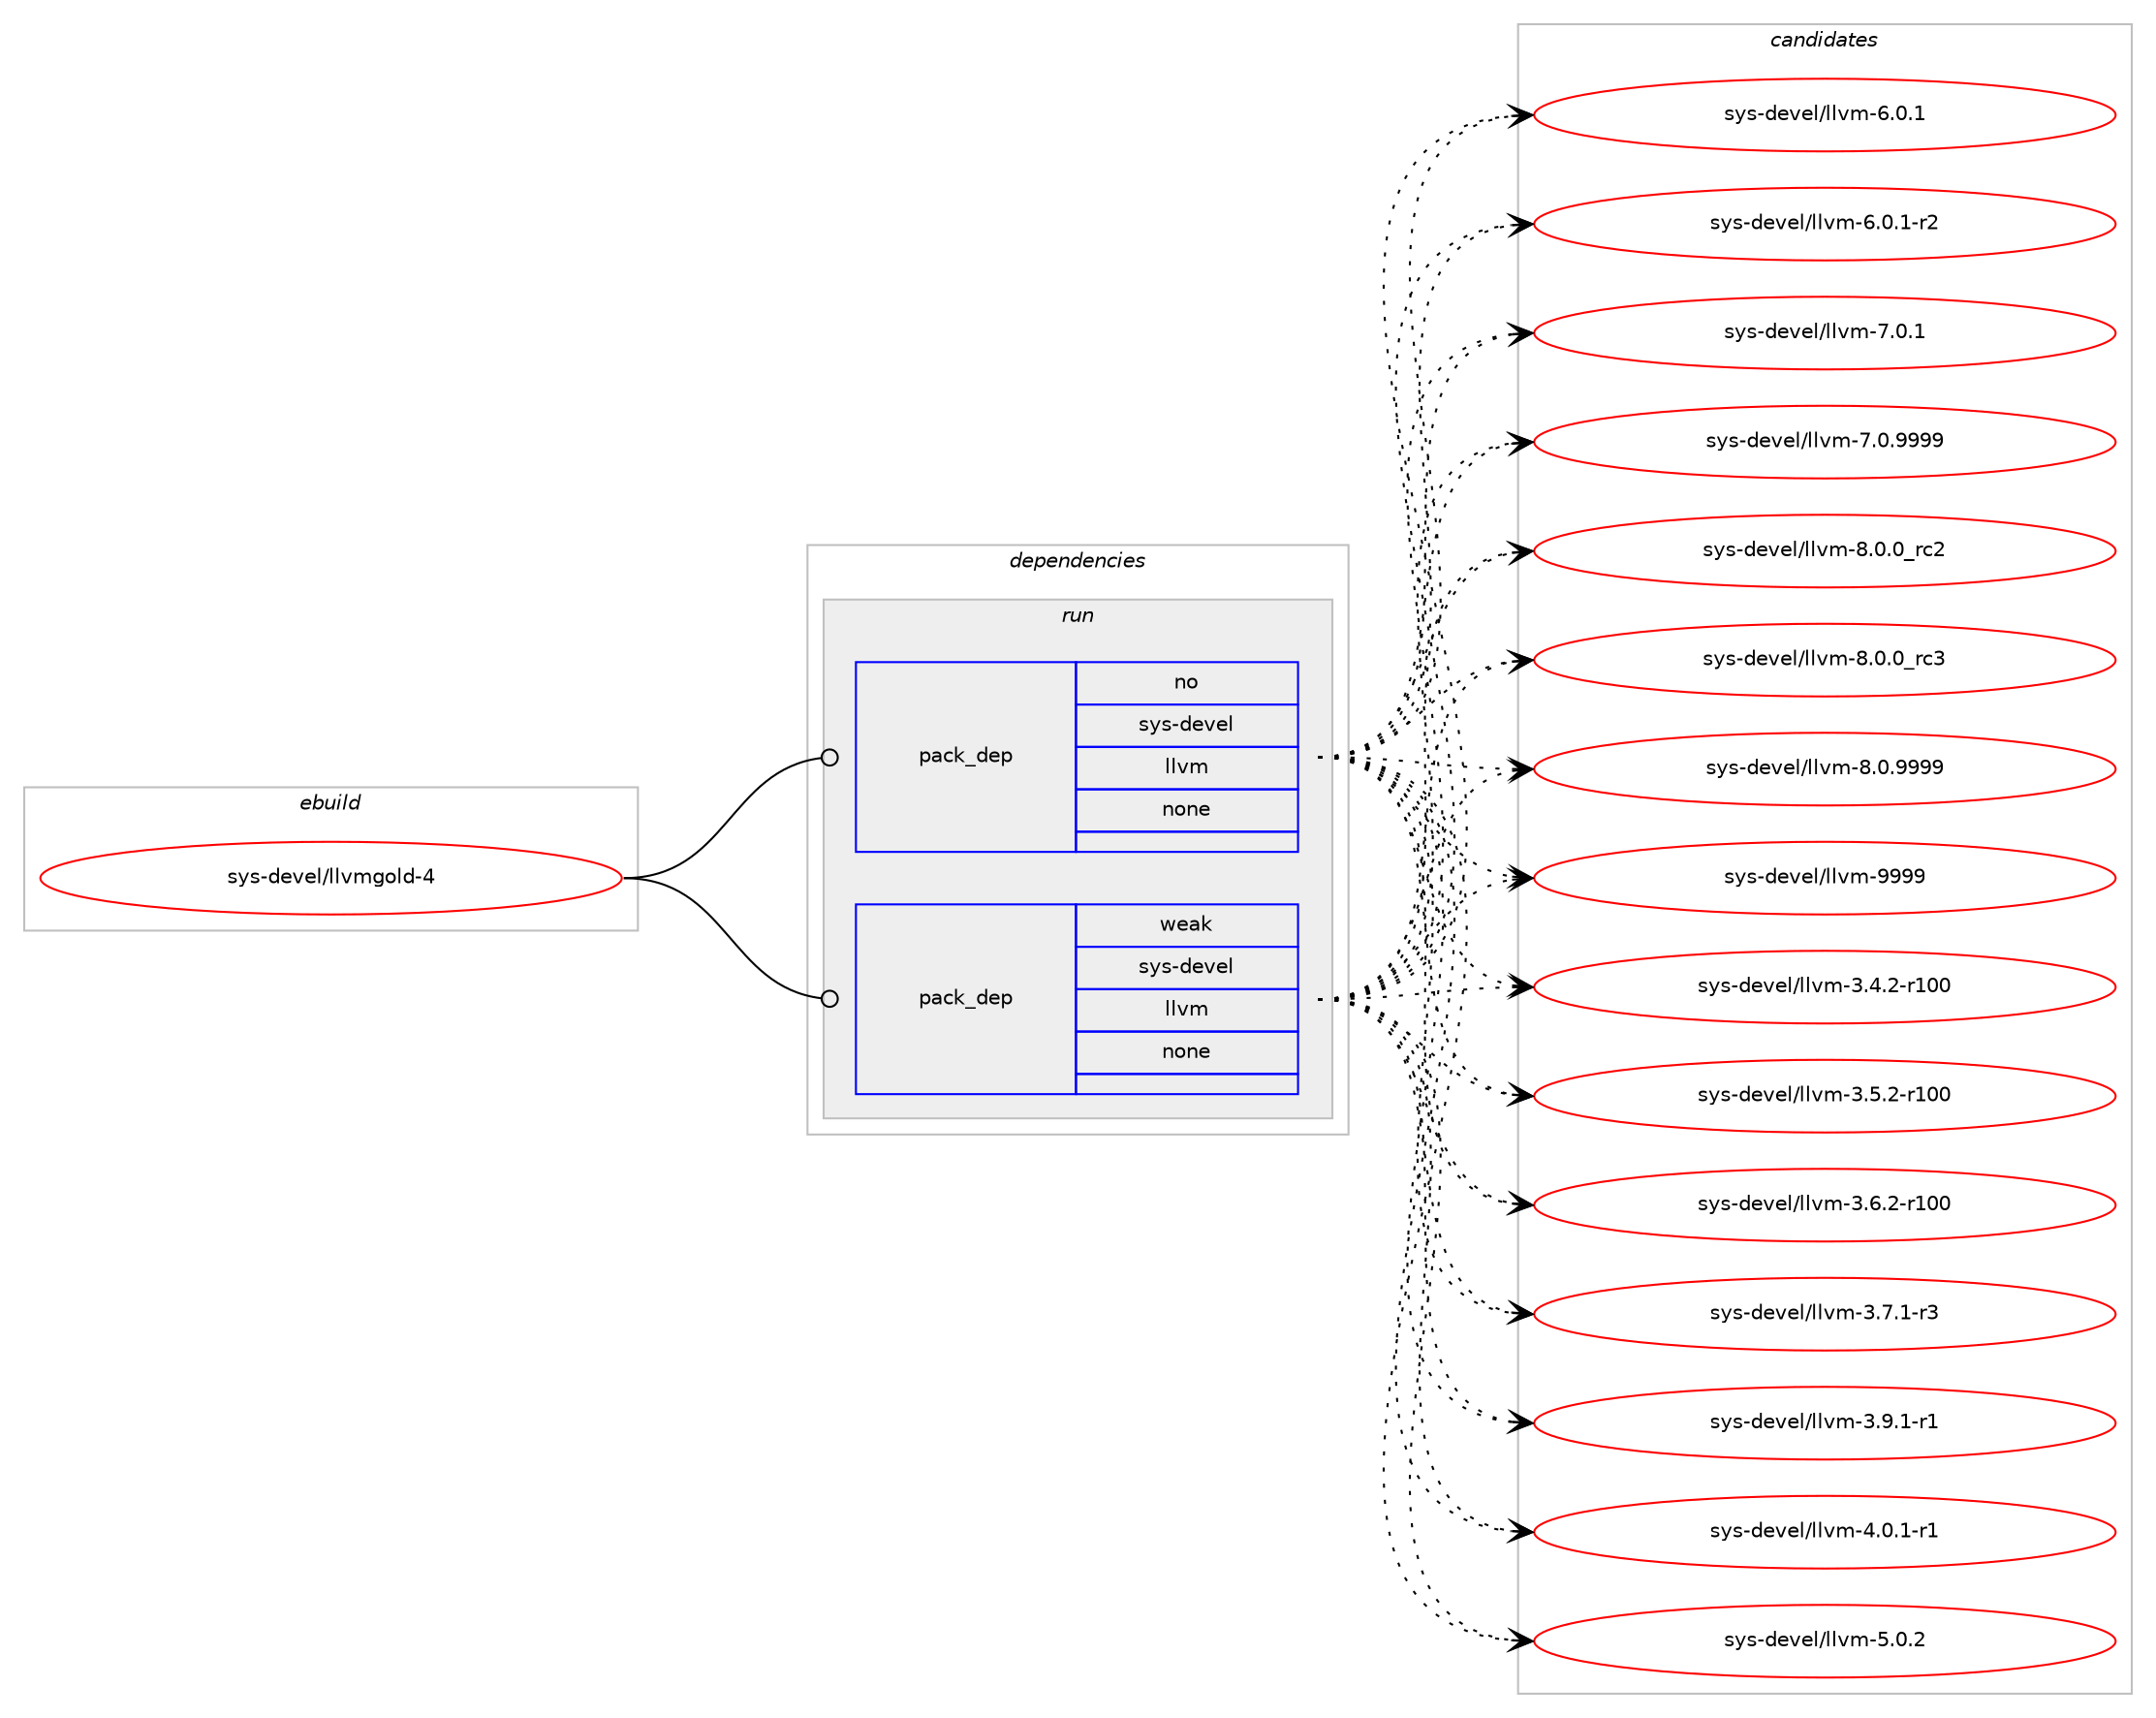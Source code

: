 digraph prolog {

# *************
# Graph options
# *************

newrank=true;
concentrate=true;
compound=true;
graph [rankdir=LR,fontname=Helvetica,fontsize=10,ranksep=1.5];#, ranksep=2.5, nodesep=0.2];
edge  [arrowhead=vee];
node  [fontname=Helvetica,fontsize=10];

# **********
# The ebuild
# **********

subgraph cluster_leftcol {
color=gray;
rank=same;
label=<<i>ebuild</i>>;
id [label="sys-devel/llvmgold-4", color=red, width=4, href="../sys-devel/llvmgold-4.svg"];
}

# ****************
# The dependencies
# ****************

subgraph cluster_midcol {
color=gray;
label=<<i>dependencies</i>>;
subgraph cluster_compile {
fillcolor="#eeeeee";
style=filled;
label=<<i>compile</i>>;
}
subgraph cluster_compileandrun {
fillcolor="#eeeeee";
style=filled;
label=<<i>compile and run</i>>;
}
subgraph cluster_run {
fillcolor="#eeeeee";
style=filled;
label=<<i>run</i>>;
subgraph pack1241451 {
dependency1729993 [label=<<TABLE BORDER="0" CELLBORDER="1" CELLSPACING="0" CELLPADDING="4" WIDTH="220"><TR><TD ROWSPAN="6" CELLPADDING="30">pack_dep</TD></TR><TR><TD WIDTH="110">no</TD></TR><TR><TD>sys-devel</TD></TR><TR><TD>llvm</TD></TR><TR><TD>none</TD></TR><TR><TD></TD></TR></TABLE>>, shape=none, color=blue];
}
id:e -> dependency1729993:w [weight=20,style="solid",arrowhead="odot"];
subgraph pack1241452 {
dependency1729994 [label=<<TABLE BORDER="0" CELLBORDER="1" CELLSPACING="0" CELLPADDING="4" WIDTH="220"><TR><TD ROWSPAN="6" CELLPADDING="30">pack_dep</TD></TR><TR><TD WIDTH="110">weak</TD></TR><TR><TD>sys-devel</TD></TR><TR><TD>llvm</TD></TR><TR><TD>none</TD></TR><TR><TD></TD></TR></TABLE>>, shape=none, color=blue];
}
id:e -> dependency1729994:w [weight=20,style="solid",arrowhead="odot"];
}
}

# **************
# The candidates
# **************

subgraph cluster_choices {
rank=same;
color=gray;
label=<<i>candidates</i>>;

subgraph choice1241451 {
color=black;
nodesep=1;
choice115121115451001011181011084710810811810945514652465045114494848 [label="sys-devel/llvm-3.4.2-r100", color=red, width=4,href="../sys-devel/llvm-3.4.2-r100.svg"];
choice115121115451001011181011084710810811810945514653465045114494848 [label="sys-devel/llvm-3.5.2-r100", color=red, width=4,href="../sys-devel/llvm-3.5.2-r100.svg"];
choice115121115451001011181011084710810811810945514654465045114494848 [label="sys-devel/llvm-3.6.2-r100", color=red, width=4,href="../sys-devel/llvm-3.6.2-r100.svg"];
choice11512111545100101118101108471081081181094551465546494511451 [label="sys-devel/llvm-3.7.1-r3", color=red, width=4,href="../sys-devel/llvm-3.7.1-r3.svg"];
choice11512111545100101118101108471081081181094551465746494511449 [label="sys-devel/llvm-3.9.1-r1", color=red, width=4,href="../sys-devel/llvm-3.9.1-r1.svg"];
choice11512111545100101118101108471081081181094552464846494511449 [label="sys-devel/llvm-4.0.1-r1", color=red, width=4,href="../sys-devel/llvm-4.0.1-r1.svg"];
choice1151211154510010111810110847108108118109455346484650 [label="sys-devel/llvm-5.0.2", color=red, width=4,href="../sys-devel/llvm-5.0.2.svg"];
choice1151211154510010111810110847108108118109455446484649 [label="sys-devel/llvm-6.0.1", color=red, width=4,href="../sys-devel/llvm-6.0.1.svg"];
choice11512111545100101118101108471081081181094554464846494511450 [label="sys-devel/llvm-6.0.1-r2", color=red, width=4,href="../sys-devel/llvm-6.0.1-r2.svg"];
choice1151211154510010111810110847108108118109455546484649 [label="sys-devel/llvm-7.0.1", color=red, width=4,href="../sys-devel/llvm-7.0.1.svg"];
choice1151211154510010111810110847108108118109455546484657575757 [label="sys-devel/llvm-7.0.9999", color=red, width=4,href="../sys-devel/llvm-7.0.9999.svg"];
choice1151211154510010111810110847108108118109455646484648951149950 [label="sys-devel/llvm-8.0.0_rc2", color=red, width=4,href="../sys-devel/llvm-8.0.0_rc2.svg"];
choice1151211154510010111810110847108108118109455646484648951149951 [label="sys-devel/llvm-8.0.0_rc3", color=red, width=4,href="../sys-devel/llvm-8.0.0_rc3.svg"];
choice1151211154510010111810110847108108118109455646484657575757 [label="sys-devel/llvm-8.0.9999", color=red, width=4,href="../sys-devel/llvm-8.0.9999.svg"];
choice11512111545100101118101108471081081181094557575757 [label="sys-devel/llvm-9999", color=red, width=4,href="../sys-devel/llvm-9999.svg"];
dependency1729993:e -> choice115121115451001011181011084710810811810945514652465045114494848:w [style=dotted,weight="100"];
dependency1729993:e -> choice115121115451001011181011084710810811810945514653465045114494848:w [style=dotted,weight="100"];
dependency1729993:e -> choice115121115451001011181011084710810811810945514654465045114494848:w [style=dotted,weight="100"];
dependency1729993:e -> choice11512111545100101118101108471081081181094551465546494511451:w [style=dotted,weight="100"];
dependency1729993:e -> choice11512111545100101118101108471081081181094551465746494511449:w [style=dotted,weight="100"];
dependency1729993:e -> choice11512111545100101118101108471081081181094552464846494511449:w [style=dotted,weight="100"];
dependency1729993:e -> choice1151211154510010111810110847108108118109455346484650:w [style=dotted,weight="100"];
dependency1729993:e -> choice1151211154510010111810110847108108118109455446484649:w [style=dotted,weight="100"];
dependency1729993:e -> choice11512111545100101118101108471081081181094554464846494511450:w [style=dotted,weight="100"];
dependency1729993:e -> choice1151211154510010111810110847108108118109455546484649:w [style=dotted,weight="100"];
dependency1729993:e -> choice1151211154510010111810110847108108118109455546484657575757:w [style=dotted,weight="100"];
dependency1729993:e -> choice1151211154510010111810110847108108118109455646484648951149950:w [style=dotted,weight="100"];
dependency1729993:e -> choice1151211154510010111810110847108108118109455646484648951149951:w [style=dotted,weight="100"];
dependency1729993:e -> choice1151211154510010111810110847108108118109455646484657575757:w [style=dotted,weight="100"];
dependency1729993:e -> choice11512111545100101118101108471081081181094557575757:w [style=dotted,weight="100"];
}
subgraph choice1241452 {
color=black;
nodesep=1;
choice115121115451001011181011084710810811810945514652465045114494848 [label="sys-devel/llvm-3.4.2-r100", color=red, width=4,href="../sys-devel/llvm-3.4.2-r100.svg"];
choice115121115451001011181011084710810811810945514653465045114494848 [label="sys-devel/llvm-3.5.2-r100", color=red, width=4,href="../sys-devel/llvm-3.5.2-r100.svg"];
choice115121115451001011181011084710810811810945514654465045114494848 [label="sys-devel/llvm-3.6.2-r100", color=red, width=4,href="../sys-devel/llvm-3.6.2-r100.svg"];
choice11512111545100101118101108471081081181094551465546494511451 [label="sys-devel/llvm-3.7.1-r3", color=red, width=4,href="../sys-devel/llvm-3.7.1-r3.svg"];
choice11512111545100101118101108471081081181094551465746494511449 [label="sys-devel/llvm-3.9.1-r1", color=red, width=4,href="../sys-devel/llvm-3.9.1-r1.svg"];
choice11512111545100101118101108471081081181094552464846494511449 [label="sys-devel/llvm-4.0.1-r1", color=red, width=4,href="../sys-devel/llvm-4.0.1-r1.svg"];
choice1151211154510010111810110847108108118109455346484650 [label="sys-devel/llvm-5.0.2", color=red, width=4,href="../sys-devel/llvm-5.0.2.svg"];
choice1151211154510010111810110847108108118109455446484649 [label="sys-devel/llvm-6.0.1", color=red, width=4,href="../sys-devel/llvm-6.0.1.svg"];
choice11512111545100101118101108471081081181094554464846494511450 [label="sys-devel/llvm-6.0.1-r2", color=red, width=4,href="../sys-devel/llvm-6.0.1-r2.svg"];
choice1151211154510010111810110847108108118109455546484649 [label="sys-devel/llvm-7.0.1", color=red, width=4,href="../sys-devel/llvm-7.0.1.svg"];
choice1151211154510010111810110847108108118109455546484657575757 [label="sys-devel/llvm-7.0.9999", color=red, width=4,href="../sys-devel/llvm-7.0.9999.svg"];
choice1151211154510010111810110847108108118109455646484648951149950 [label="sys-devel/llvm-8.0.0_rc2", color=red, width=4,href="../sys-devel/llvm-8.0.0_rc2.svg"];
choice1151211154510010111810110847108108118109455646484648951149951 [label="sys-devel/llvm-8.0.0_rc3", color=red, width=4,href="../sys-devel/llvm-8.0.0_rc3.svg"];
choice1151211154510010111810110847108108118109455646484657575757 [label="sys-devel/llvm-8.0.9999", color=red, width=4,href="../sys-devel/llvm-8.0.9999.svg"];
choice11512111545100101118101108471081081181094557575757 [label="sys-devel/llvm-9999", color=red, width=4,href="../sys-devel/llvm-9999.svg"];
dependency1729994:e -> choice115121115451001011181011084710810811810945514652465045114494848:w [style=dotted,weight="100"];
dependency1729994:e -> choice115121115451001011181011084710810811810945514653465045114494848:w [style=dotted,weight="100"];
dependency1729994:e -> choice115121115451001011181011084710810811810945514654465045114494848:w [style=dotted,weight="100"];
dependency1729994:e -> choice11512111545100101118101108471081081181094551465546494511451:w [style=dotted,weight="100"];
dependency1729994:e -> choice11512111545100101118101108471081081181094551465746494511449:w [style=dotted,weight="100"];
dependency1729994:e -> choice11512111545100101118101108471081081181094552464846494511449:w [style=dotted,weight="100"];
dependency1729994:e -> choice1151211154510010111810110847108108118109455346484650:w [style=dotted,weight="100"];
dependency1729994:e -> choice1151211154510010111810110847108108118109455446484649:w [style=dotted,weight="100"];
dependency1729994:e -> choice11512111545100101118101108471081081181094554464846494511450:w [style=dotted,weight="100"];
dependency1729994:e -> choice1151211154510010111810110847108108118109455546484649:w [style=dotted,weight="100"];
dependency1729994:e -> choice1151211154510010111810110847108108118109455546484657575757:w [style=dotted,weight="100"];
dependency1729994:e -> choice1151211154510010111810110847108108118109455646484648951149950:w [style=dotted,weight="100"];
dependency1729994:e -> choice1151211154510010111810110847108108118109455646484648951149951:w [style=dotted,weight="100"];
dependency1729994:e -> choice1151211154510010111810110847108108118109455646484657575757:w [style=dotted,weight="100"];
dependency1729994:e -> choice11512111545100101118101108471081081181094557575757:w [style=dotted,weight="100"];
}
}

}
